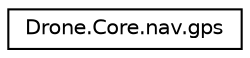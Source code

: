 digraph "Graphical Class Hierarchy"
{
  edge [fontname="Helvetica",fontsize="10",labelfontname="Helvetica",labelfontsize="10"];
  node [fontname="Helvetica",fontsize="10",shape=record];
  rankdir="LR";
  Node1 [label="Drone.Core.nav.gps",height=0.2,width=0.4,color="black", fillcolor="white", style="filled",URL="$d9/de1/class_drone_1_1_core_1_1nav_1_1gps.html"];
}
